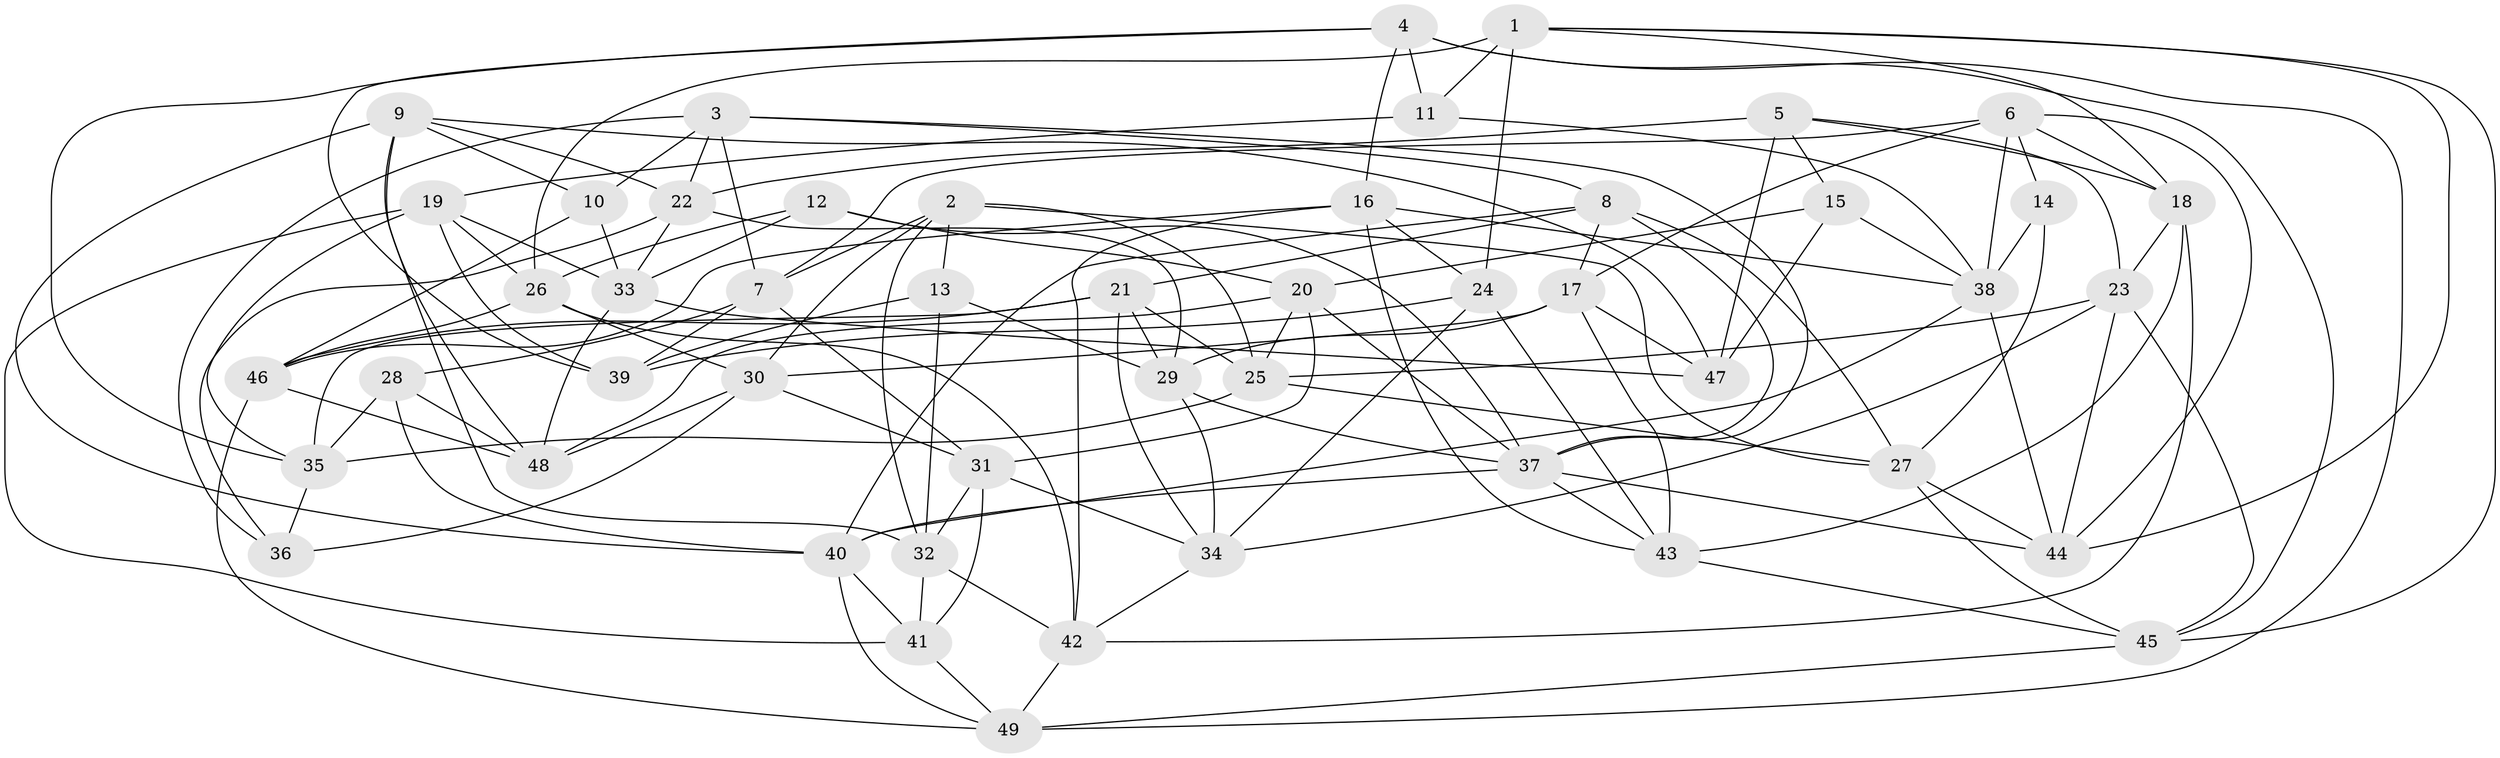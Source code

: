 // original degree distribution, {4: 1.0}
// Generated by graph-tools (version 1.1) at 2025/50/03/09/25 03:50:51]
// undirected, 49 vertices, 138 edges
graph export_dot {
graph [start="1"]
  node [color=gray90,style=filled];
  1;
  2;
  3;
  4;
  5;
  6;
  7;
  8;
  9;
  10;
  11;
  12;
  13;
  14;
  15;
  16;
  17;
  18;
  19;
  20;
  21;
  22;
  23;
  24;
  25;
  26;
  27;
  28;
  29;
  30;
  31;
  32;
  33;
  34;
  35;
  36;
  37;
  38;
  39;
  40;
  41;
  42;
  43;
  44;
  45;
  46;
  47;
  48;
  49;
  1 -- 11 [weight=1.0];
  1 -- 18 [weight=1.0];
  1 -- 24 [weight=1.0];
  1 -- 26 [weight=1.0];
  1 -- 44 [weight=1.0];
  1 -- 45 [weight=1.0];
  2 -- 7 [weight=1.0];
  2 -- 13 [weight=1.0];
  2 -- 25 [weight=1.0];
  2 -- 27 [weight=1.0];
  2 -- 30 [weight=1.0];
  2 -- 32 [weight=1.0];
  3 -- 7 [weight=1.0];
  3 -- 8 [weight=1.0];
  3 -- 10 [weight=1.0];
  3 -- 22 [weight=1.0];
  3 -- 36 [weight=1.0];
  3 -- 37 [weight=1.0];
  4 -- 11 [weight=1.0];
  4 -- 16 [weight=1.0];
  4 -- 35 [weight=1.0];
  4 -- 39 [weight=1.0];
  4 -- 45 [weight=1.0];
  4 -- 49 [weight=1.0];
  5 -- 15 [weight=1.0];
  5 -- 18 [weight=1.0];
  5 -- 22 [weight=1.0];
  5 -- 23 [weight=1.0];
  5 -- 47 [weight=2.0];
  6 -- 7 [weight=1.0];
  6 -- 14 [weight=1.0];
  6 -- 17 [weight=1.0];
  6 -- 18 [weight=1.0];
  6 -- 38 [weight=1.0];
  6 -- 44 [weight=1.0];
  7 -- 28 [weight=1.0];
  7 -- 31 [weight=1.0];
  7 -- 39 [weight=1.0];
  8 -- 17 [weight=1.0];
  8 -- 21 [weight=1.0];
  8 -- 27 [weight=1.0];
  8 -- 37 [weight=1.0];
  8 -- 40 [weight=1.0];
  9 -- 10 [weight=1.0];
  9 -- 22 [weight=1.0];
  9 -- 32 [weight=1.0];
  9 -- 40 [weight=1.0];
  9 -- 47 [weight=1.0];
  9 -- 48 [weight=1.0];
  10 -- 33 [weight=1.0];
  10 -- 46 [weight=1.0];
  11 -- 19 [weight=1.0];
  11 -- 38 [weight=1.0];
  12 -- 20 [weight=1.0];
  12 -- 26 [weight=1.0];
  12 -- 33 [weight=1.0];
  12 -- 37 [weight=1.0];
  13 -- 29 [weight=1.0];
  13 -- 32 [weight=1.0];
  13 -- 39 [weight=1.0];
  14 -- 27 [weight=1.0];
  14 -- 38 [weight=2.0];
  15 -- 20 [weight=1.0];
  15 -- 38 [weight=1.0];
  15 -- 47 [weight=1.0];
  16 -- 24 [weight=1.0];
  16 -- 38 [weight=1.0];
  16 -- 42 [weight=1.0];
  16 -- 43 [weight=1.0];
  16 -- 46 [weight=1.0];
  17 -- 29 [weight=1.0];
  17 -- 30 [weight=1.0];
  17 -- 43 [weight=1.0];
  17 -- 47 [weight=1.0];
  18 -- 23 [weight=1.0];
  18 -- 42 [weight=1.0];
  18 -- 43 [weight=1.0];
  19 -- 26 [weight=1.0];
  19 -- 33 [weight=1.0];
  19 -- 35 [weight=1.0];
  19 -- 39 [weight=1.0];
  19 -- 41 [weight=1.0];
  20 -- 25 [weight=1.0];
  20 -- 31 [weight=1.0];
  20 -- 37 [weight=1.0];
  20 -- 48 [weight=1.0];
  21 -- 25 [weight=1.0];
  21 -- 29 [weight=1.0];
  21 -- 34 [weight=1.0];
  21 -- 35 [weight=1.0];
  21 -- 46 [weight=1.0];
  22 -- 29 [weight=1.0];
  22 -- 33 [weight=1.0];
  22 -- 36 [weight=1.0];
  23 -- 25 [weight=1.0];
  23 -- 34 [weight=1.0];
  23 -- 44 [weight=1.0];
  23 -- 45 [weight=1.0];
  24 -- 34 [weight=1.0];
  24 -- 39 [weight=2.0];
  24 -- 43 [weight=1.0];
  25 -- 27 [weight=1.0];
  25 -- 35 [weight=1.0];
  26 -- 30 [weight=1.0];
  26 -- 42 [weight=1.0];
  26 -- 46 [weight=1.0];
  27 -- 44 [weight=1.0];
  27 -- 45 [weight=1.0];
  28 -- 35 [weight=1.0];
  28 -- 40 [weight=1.0];
  28 -- 48 [weight=1.0];
  29 -- 34 [weight=1.0];
  29 -- 37 [weight=1.0];
  30 -- 31 [weight=1.0];
  30 -- 36 [weight=1.0];
  30 -- 48 [weight=1.0];
  31 -- 32 [weight=1.0];
  31 -- 34 [weight=1.0];
  31 -- 41 [weight=1.0];
  32 -- 41 [weight=1.0];
  32 -- 42 [weight=1.0];
  33 -- 47 [weight=1.0];
  33 -- 48 [weight=1.0];
  34 -- 42 [weight=1.0];
  35 -- 36 [weight=1.0];
  37 -- 40 [weight=1.0];
  37 -- 43 [weight=1.0];
  37 -- 44 [weight=1.0];
  38 -- 40 [weight=1.0];
  38 -- 44 [weight=1.0];
  40 -- 41 [weight=2.0];
  40 -- 49 [weight=1.0];
  41 -- 49 [weight=1.0];
  42 -- 49 [weight=1.0];
  43 -- 45 [weight=1.0];
  45 -- 49 [weight=1.0];
  46 -- 48 [weight=1.0];
  46 -- 49 [weight=1.0];
}
